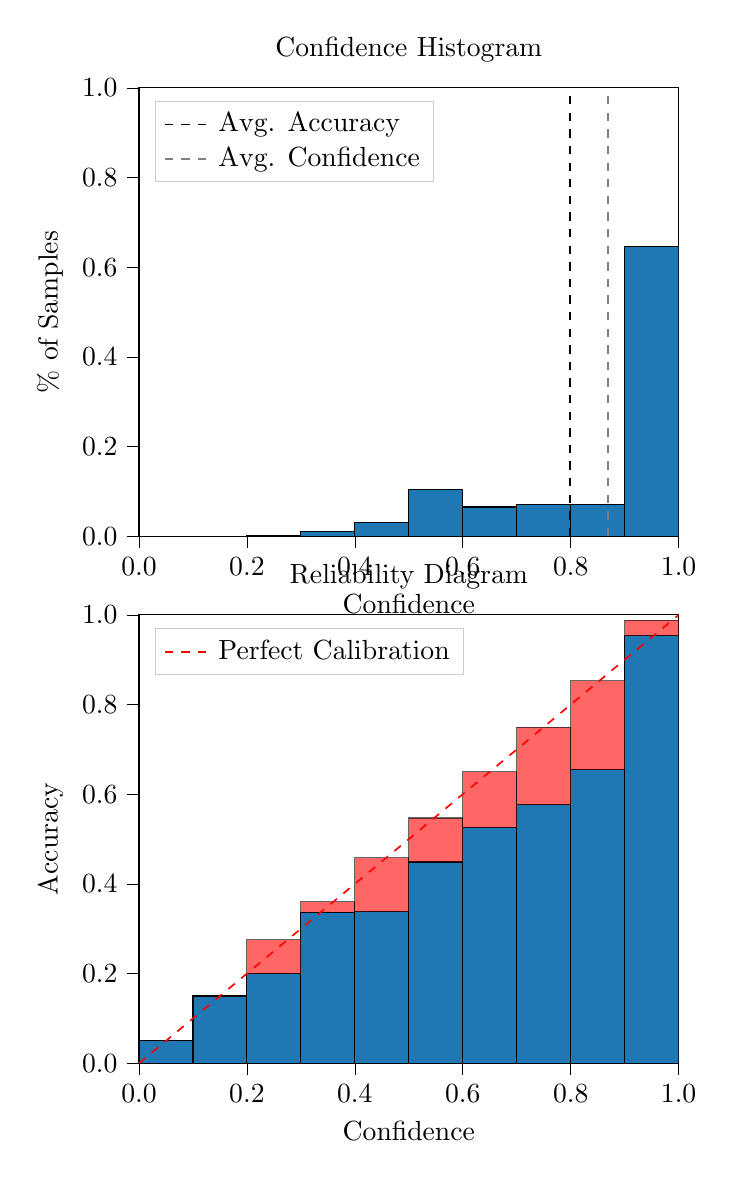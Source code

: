 % This file was created by tikzplotlib v0.9.8.
\begin{tikzpicture}

\definecolor{color0}{rgb}{0.122,0.467,0.706}

\begin{groupplot}[group style={group size=1 by 2}]
\nextgroupplot[
legend cell align={left},
legend style={
  fill opacity=0.8,
  draw opacity=1,
  text opacity=1,
  at={(0.03,0.97)},
  anchor=north west,
  draw=white!80!black
},
tick align=outside,
tick pos=left,
title={Confidence Histogram},
x grid style={white!69.02!black},
xlabel={Confidence},
xmin=0, xmax=1,
xtick style={color=black},
xtick={0,0.2,0.4,0.6,0.8,1},
xticklabels={0.0,0.2,0.4,0.6,0.8,1.0},
y grid style={white!69.02!black},
ylabel={\% of Samples},
ymin=0, ymax=1,
ytick style={color=black},
ytick={0,0.2,0.4,0.6,0.8,1},
yticklabels={0.0,0.2,0.4,0.6,0.8,1.0}
]
\draw[draw=black,fill=color0] (axis cs:-6.939e-18,0) rectangle (axis cs:0.1,0);
\draw[draw=black,fill=color0] (axis cs:0.1,0) rectangle (axis cs:0.2,0);
\draw[draw=black,fill=color0] (axis cs:0.2,0) rectangle (axis cs:0.3,0.001);
\draw[draw=black,fill=color0] (axis cs:0.3,0) rectangle (axis cs:0.4,0.011);
\draw[draw=black,fill=color0] (axis cs:0.4,0) rectangle (axis cs:0.5,0.031);
\draw[draw=black,fill=color0] (axis cs:0.5,0) rectangle (axis cs:0.6,0.104);
\draw[draw=black,fill=color0] (axis cs:0.6,0) rectangle (axis cs:0.7,0.065);
\draw[draw=black,fill=color0] (axis cs:0.7,0) rectangle (axis cs:0.8,0.07);
\draw[draw=black,fill=color0] (axis cs:0.8,0) rectangle (axis cs:0.9,0.071);
\draw[draw=black,fill=color0] (axis cs:0.9,0) rectangle (axis cs:1,0.647);
\addplot [semithick, black, dashed]
table {%
0.799 0
0.799 1
};
\addlegendentry{Avg. Accuracy}
\addplot [semithick, white!50.196!black, dashed]
table {%
0.869 0
0.869 1
};
\addlegendentry{Avg. Confidence}

\nextgroupplot[
legend cell align={left},
legend style={
  fill opacity=0.8,
  draw opacity=1,
  text opacity=1,
  at={(0.03,0.97)},
  anchor=north west,
  draw=white!80!black
},
tick align=outside,
tick pos=left,
title={Reliability Diagram},
x grid style={white!69.02!black},
xlabel={Confidence},
xmin=0, xmax=1,
xtick style={color=black},
xtick={0,0.2,0.4,0.6,0.8,1},
xticklabels={0.0,0.2,0.4,0.6,0.8,1.0},
y grid style={white!69.02!black},
ylabel={Accuracy},
ymin=0, ymax=1,
ytick style={color=black},
ytick={0,0.2,0.4,0.6,0.8,1},
yticklabels={0.0,0.2,0.4,0.6,0.8,1.0}
]
\draw[draw=black,fill=color0] (axis cs:-6.939e-18,0) rectangle (axis cs:0.1,0.05);
\draw[draw=black,fill=color0] (axis cs:0.1,0) rectangle (axis cs:0.2,0.15);
\draw[draw=black,fill=color0] (axis cs:0.2,0) rectangle (axis cs:0.3,0.2);
\draw[draw=black,fill=color0] (axis cs:0.3,0) rectangle (axis cs:0.4,0.337);
\draw[draw=black,fill=color0] (axis cs:0.4,0) rectangle (axis cs:0.5,0.338);
\draw[draw=black,fill=color0] (axis cs:0.5,0) rectangle (axis cs:0.6,0.449);
\draw[draw=black,fill=color0] (axis cs:0.6,0) rectangle (axis cs:0.7,0.525);
\draw[draw=black,fill=color0] (axis cs:0.7,0) rectangle (axis cs:0.8,0.577);
\draw[draw=black,fill=color0] (axis cs:0.8,0) rectangle (axis cs:0.9,0.655);
\draw[draw=black,fill=color0] (axis cs:0.9,0) rectangle (axis cs:1,0.954);
\draw[draw=black,fill=red,opacity=0.6] (axis cs:-6.939e-18,0.05) rectangle (axis cs:0.1,0.05);
\draw[draw=black,fill=red,opacity=0.6] (axis cs:0.1,0.15) rectangle (axis cs:0.2,0.15);
\draw[draw=black,fill=red,opacity=0.6] (axis cs:0.2,0.2) rectangle (axis cs:0.3,0.276);
\draw[draw=black,fill=red,opacity=0.6] (axis cs:0.3,0.337) rectangle (axis cs:0.4,0.36);
\draw[draw=black,fill=red,opacity=0.6] (axis cs:0.4,0.338) rectangle (axis cs:0.5,0.458);
\draw[draw=black,fill=red,opacity=0.6] (axis cs:0.5,0.449) rectangle (axis cs:0.6,0.547);
\draw[draw=black,fill=red,opacity=0.6] (axis cs:0.6,0.525) rectangle (axis cs:0.7,0.65);
\draw[draw=black,fill=red,opacity=0.6] (axis cs:0.7,0.577) rectangle (axis cs:0.8,0.749);
\draw[draw=black,fill=red,opacity=0.6] (axis cs:0.8,0.655) rectangle (axis cs:0.9,0.853);
\draw[draw=black,fill=red,opacity=0.6] (axis cs:0.9,0.954) rectangle (axis cs:1,0.988);
\addplot [semithick, red, dashed]
table {%
0 0
1 1
};
\addlegendentry{Perfect Calibration}
\end{groupplot}

\end{tikzpicture}
